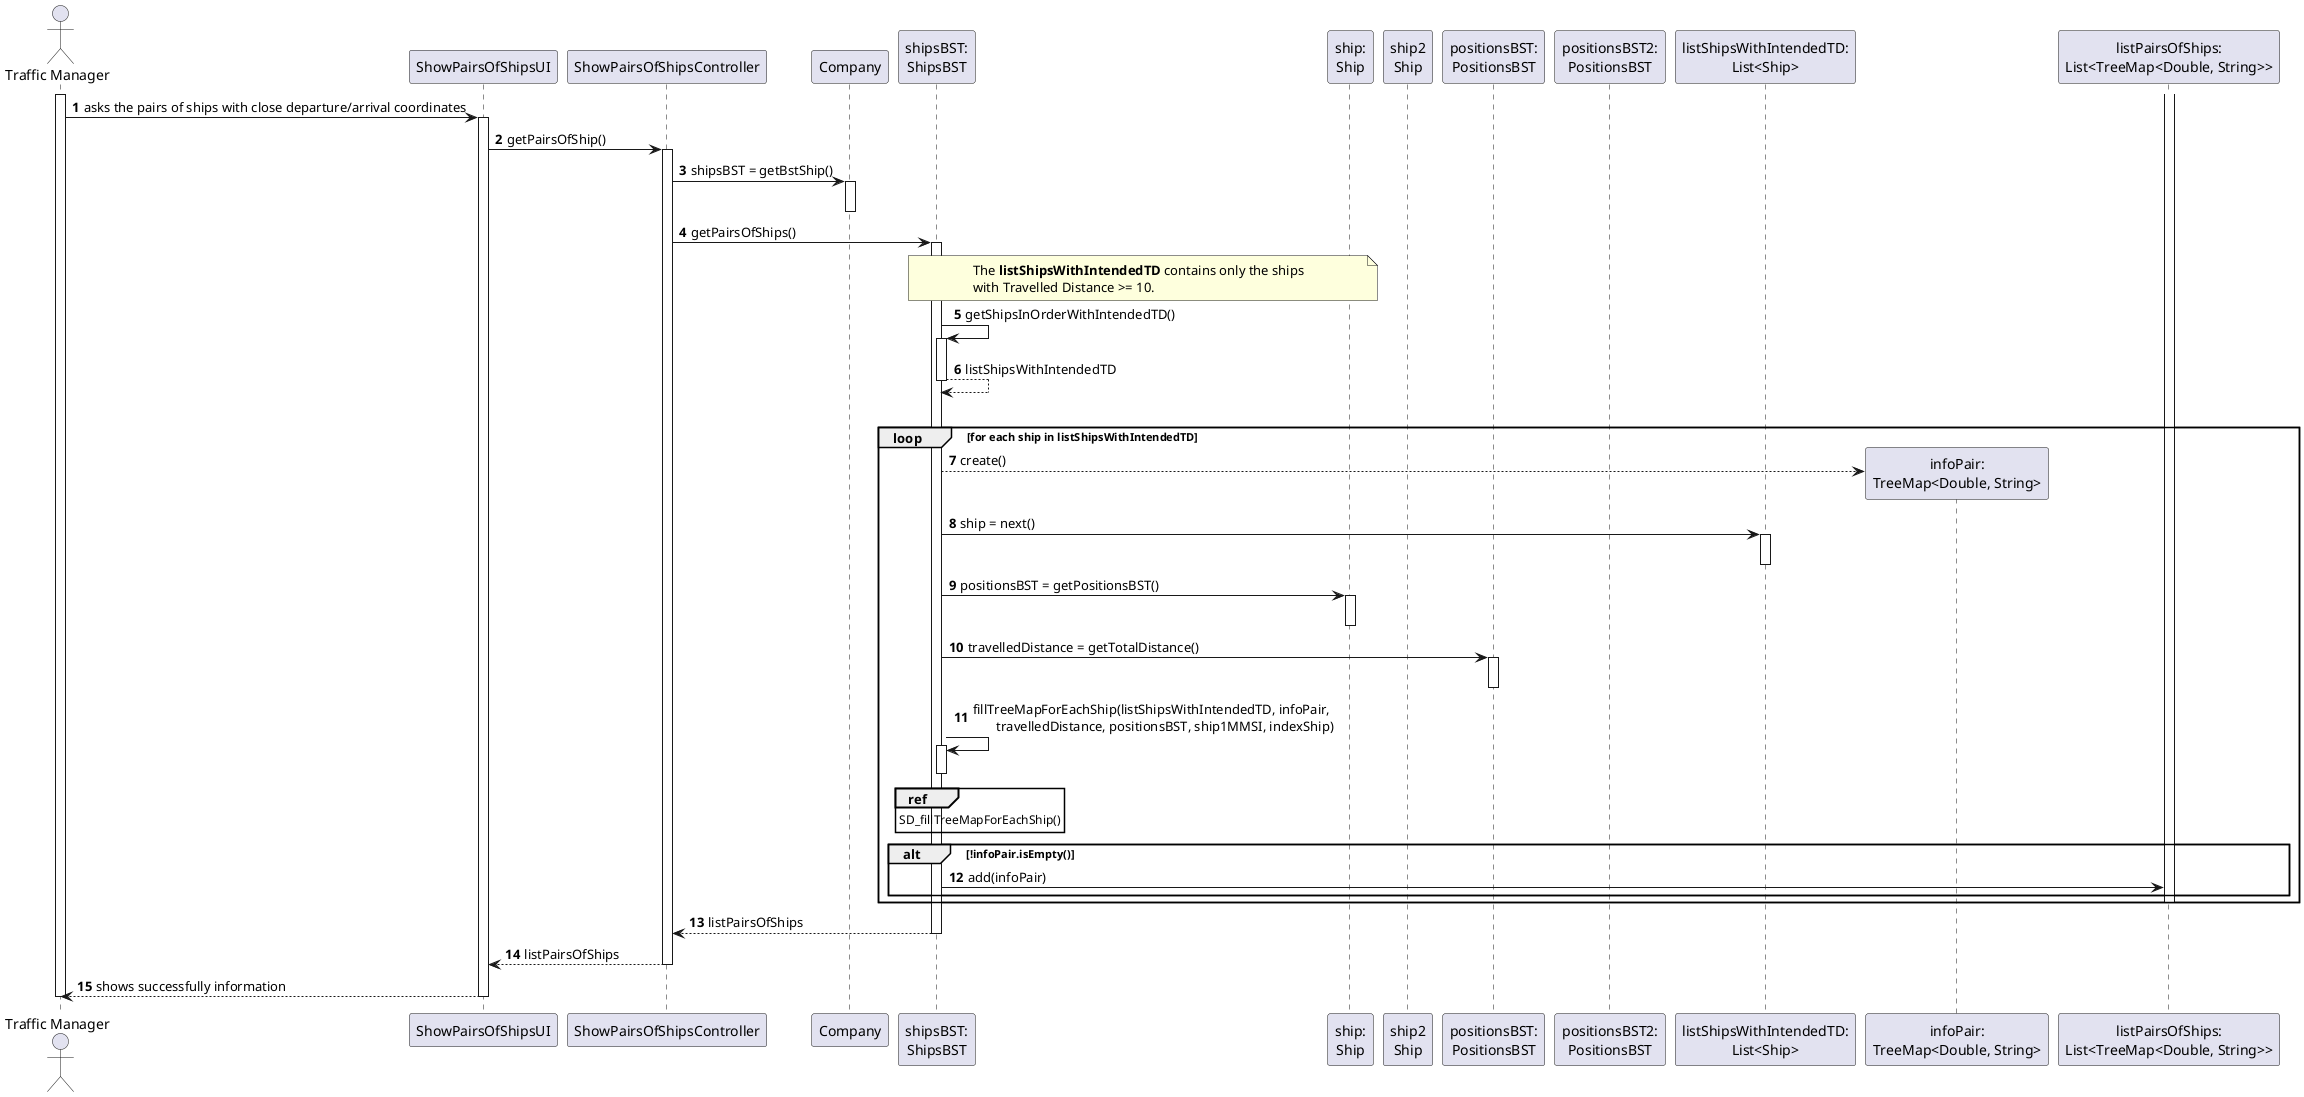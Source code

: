 @startuml


autonumber
actor "Traffic Manager" as TM

participant "ShowPairsOfShipsUI" as UI
participant "ShowPairsOfShipsController" as CTRL
participant "Company" as COMP
participant "shipsBST:\nShipsBST" as BstShip
participant "ship:\nShip" as S
participant "ship2\nShip" as S2
/'participant "ShipPosition" as SP'/
participant "positionsBST:\nPositionsBST" as BstPosition
participant "positionsBST2:\nPositionsBST" as BstPosition2
participant "listShipsWithIntendedTD:\nList<Ship>" as ITERATOR
participant "infoPair:\nTreeMap<Double, String>" as TREEMAP
participant "listPairsOfShips:\nList<TreeMap<Double, String>>" as LIST


activate TM
TM -> "UI" : asks the pairs of ships with close departure/arrival coordinates
activate "UI"
UI -> CTRL : getPairsOfShip()
activate CTRL
CTRL -> COMP : shipsBST = getBstShip()
activate COMP
deactivate COMP
CTRL -> BstShip : getPairsOfShips()
/'decide what kind of list'/
activate BstShip
/'BstShip -> BstShip : listOfShips = inOrder() '/
note over BstShip, S
The **listShipsWithIntendedTD** contains only the ships
with Travelled Distance >= 10.
end note
BstShip -> BstShip : getShipsInOrderWithIntendedTD()
activate BstShip
BstShip --> BstShip : listShipsWithIntendedTD
deactivate BstShip
|||
loop for each ship in listShipsWithIntendedTD
BstShip --> TREEMAP** : create()
BstShip -> ITERATOR : ship = next()
activate ITERATOR
deactivate ITERATOR
/'BstShip -> S : travelledDistance = getTravelledDistance()
activate S
deactivate S
'/
BstShip -> S : positionsBST = getPositionsBST()
activate S
deactivate S
BstShip -> BstPosition : travelledDistance = getTotalDistance()
activate BstPosition
deactivate BstPosition
BstShip -> BstShip : fillTreeMapForEachShip(listShipsWithIntendedTD, infoPair, \n       travelledDistance, positionsBST, ship1MMSI, indexShip)
ref over BstShip
SD_fillTreeMapForEachShip()
end
activate BstShip
deactivate BstShip
/'alteração alt em baixo: travelledDistance2 >= 10 em vez de > 10'/
/'alt travelledDistance >= 10'/

alt !infoPair.isEmpty()
BstShip -> LIST : add(infoPair)
end
activate LIST
deactivate LIST
/'end'/
end

BstShip --> CTRL : listPairsOfShips
deactivate BstShip
CTRL --> UI : listPairsOfShips
deactivate CTRL
"UI" --> TM : shows successfully information

deactivate "UI"





deactivate TM

@enduml